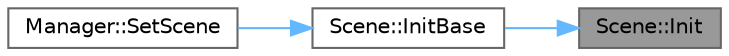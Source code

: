 digraph "Scene::Init"
{
 // LATEX_PDF_SIZE
  bgcolor="transparent";
  edge [fontname=Helvetica,fontsize=10,labelfontname=Helvetica,labelfontsize=10];
  node [fontname=Helvetica,fontsize=10,shape=box,height=0.2,width=0.4];
  rankdir="RL";
  Node1 [id="Node000001",label="Scene::Init",height=0.2,width=0.4,color="gray40", fillcolor="grey60", style="filled", fontcolor="black",tooltip="シーンの初期化を行います。"];
  Node1 -> Node2 [id="edge1_Node000001_Node000002",dir="back",color="steelblue1",style="solid",tooltip=" "];
  Node2 [id="Node000002",label="Scene::InitBase",height=0.2,width=0.4,color="grey40", fillcolor="white", style="filled",URL="$class_scene.html#af44173c6837208188f6852de556a2d7b",tooltip="シーンの基本初期化処理を行います。"];
  Node2 -> Node3 [id="edge2_Node000002_Node000003",dir="back",color="steelblue1",style="solid",tooltip=" "];
  Node3 [id="Node000003",label="Manager::SetScene",height=0.2,width=0.4,color="grey40", fillcolor="white", style="filled",URL="$class_manager.html#a20d56cefa4ca57aa690b64e9e564fad9",tooltip="新しいシーンを設定します。"];
}
